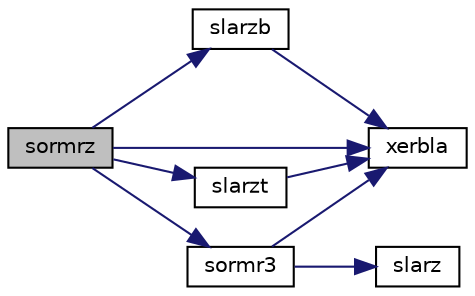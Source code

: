 digraph "sormrz"
{
 // LATEX_PDF_SIZE
  edge [fontname="Helvetica",fontsize="10",labelfontname="Helvetica",labelfontsize="10"];
  node [fontname="Helvetica",fontsize="10",shape=record];
  rankdir="LR";
  Node1 [label="sormrz",height=0.2,width=0.4,color="black", fillcolor="grey75", style="filled", fontcolor="black",tooltip="SORMRZ"];
  Node1 -> Node2 [color="midnightblue",fontsize="10",style="solid",fontname="Helvetica"];
  Node2 [label="slarzb",height=0.2,width=0.4,color="black", fillcolor="white", style="filled",URL="$slarzb_8f.html#a72818b8c5558c4ffefa30b57086d500a",tooltip="SLARZB applies a block reflector or its transpose to a general matrix."];
  Node2 -> Node3 [color="midnightblue",fontsize="10",style="solid",fontname="Helvetica"];
  Node3 [label="xerbla",height=0.2,width=0.4,color="black", fillcolor="white", style="filled",URL="$xerbla_8f.html#a377ee61015baf8dea7770b3a404b1c07",tooltip="XERBLA"];
  Node1 -> Node4 [color="midnightblue",fontsize="10",style="solid",fontname="Helvetica"];
  Node4 [label="slarzt",height=0.2,width=0.4,color="black", fillcolor="white", style="filled",URL="$slarzt_8f.html#afe3169a7ceed98105ae16706ca293f76",tooltip="SLARZT forms the triangular factor T of a block reflector H = I - vtvH."];
  Node4 -> Node3 [color="midnightblue",fontsize="10",style="solid",fontname="Helvetica"];
  Node1 -> Node5 [color="midnightblue",fontsize="10",style="solid",fontname="Helvetica"];
  Node5 [label="sormr3",height=0.2,width=0.4,color="black", fillcolor="white", style="filled",URL="$sormr3_8f.html#afb0cfa4fe1434d02fb42ca4744dcdbdf",tooltip="SORMR3 multiplies a general matrix by the orthogonal matrix from a RZ factorization determined by stz..."];
  Node5 -> Node6 [color="midnightblue",fontsize="10",style="solid",fontname="Helvetica"];
  Node6 [label="slarz",height=0.2,width=0.4,color="black", fillcolor="white", style="filled",URL="$slarz_8f.html#ab957175bfd77abc503697e864b3c571e",tooltip="SLARZ applies an elementary reflector (as returned by stzrzf) to a general matrix."];
  Node5 -> Node3 [color="midnightblue",fontsize="10",style="solid",fontname="Helvetica"];
  Node1 -> Node3 [color="midnightblue",fontsize="10",style="solid",fontname="Helvetica"];
}
